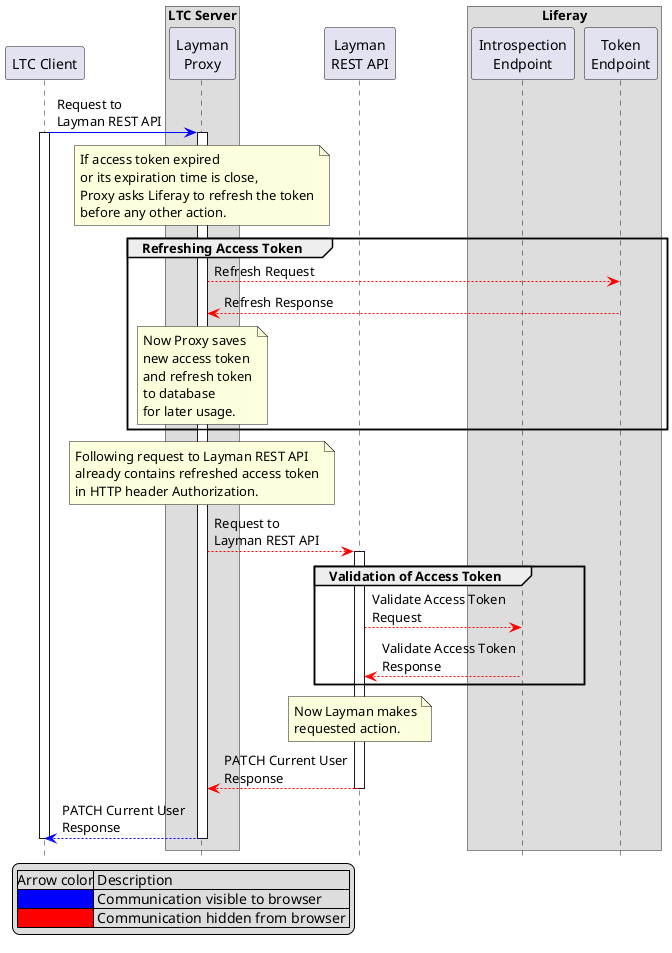 @startuml
hide footbox
participant "LTC Client" as ltcc

box "LTC Server"
    participant "Layman\nProxy" as ltcsproxy
end box

participant "Layman\nREST API" as layman

box "Liferay"
	participant "Introspection\nEndpoint" as lris
	participant "Token\nEndpoint" as lrtoken
end box


ltcc [#0000FF]-> ltcsproxy: Request to\nLayman REST API
activate ltcc
activate ltcsproxy

note over ltcsproxy
    If access token expired
    or its expiration time is close,
    Proxy asks Liferay to refresh the token
    before any other action.
end note

group Refreshing Access Token
    ltcsproxy [#ff0000]--> lrtoken: Refresh Request
    lrtoken [#ff0000]--> ltcsproxy: Refresh Response
    note over ltcsproxy
        Now Proxy saves
        new access token
        and refresh token
        to database
        for later usage.
    end note
end

note over ltcsproxy
    Following request to Layman REST API
    already contains refreshed access token
    in HTTP header Authorization.
end note


ltcsproxy [#FF0000]--> layman: Request to\nLayman REST API
activate layman
group Validation of Access Token
    layman [#FF0000]--> lris: Validate Access Token\nRequest
    lris [#FF0000]--> layman: Validate Access Token\nResponse
end
note over layman
    Now Layman makes
    requested action.
end note
layman [#FF0000]--> ltcsproxy: PATCH Current User\nResponse
deactivate layman
ltcsproxy [#0000FF]--> ltcc: PATCH Current User\nResponse
deactivate ltcsproxy
deactivate ltcc

legend left
    |Arrow color| Description |
    |<#0000FF>| Communication visible to browser |
    |<#FF0000>| Communication hidden from browser |
endlegend

@enduml